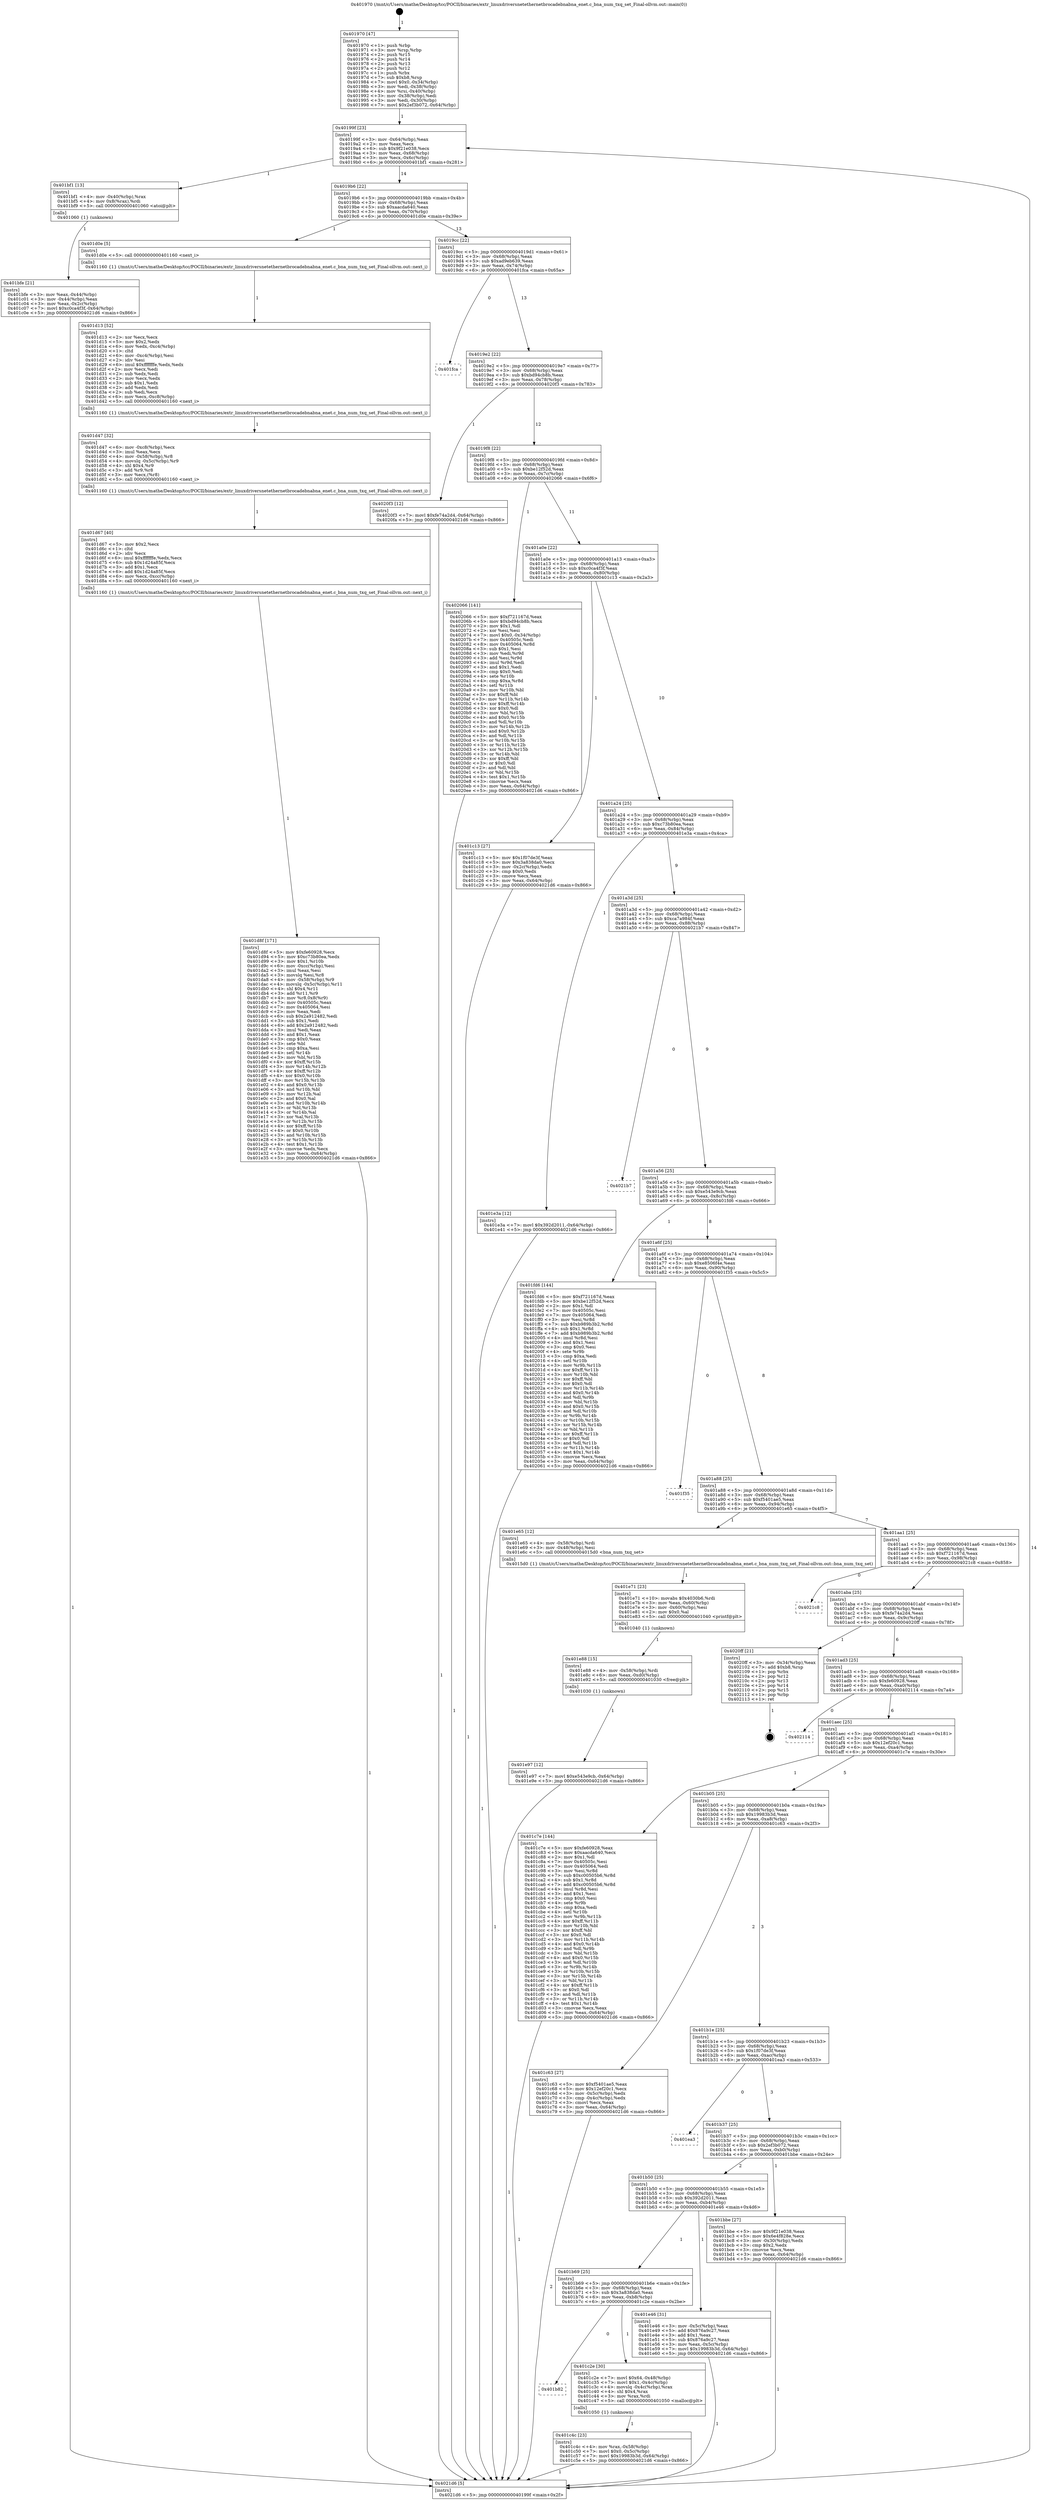 digraph "0x401970" {
  label = "0x401970 (/mnt/c/Users/mathe/Desktop/tcc/POCII/binaries/extr_linuxdriversnetethernetbrocadebnabna_enet.c_bna_num_txq_set_Final-ollvm.out::main(0))"
  labelloc = "t"
  node[shape=record]

  Entry [label="",width=0.3,height=0.3,shape=circle,fillcolor=black,style=filled]
  "0x40199f" [label="{
     0x40199f [23]\l
     | [instrs]\l
     &nbsp;&nbsp;0x40199f \<+3\>: mov -0x64(%rbp),%eax\l
     &nbsp;&nbsp;0x4019a2 \<+2\>: mov %eax,%ecx\l
     &nbsp;&nbsp;0x4019a4 \<+6\>: sub $0x9f21e038,%ecx\l
     &nbsp;&nbsp;0x4019aa \<+3\>: mov %eax,-0x68(%rbp)\l
     &nbsp;&nbsp;0x4019ad \<+3\>: mov %ecx,-0x6c(%rbp)\l
     &nbsp;&nbsp;0x4019b0 \<+6\>: je 0000000000401bf1 \<main+0x281\>\l
  }"]
  "0x401bf1" [label="{
     0x401bf1 [13]\l
     | [instrs]\l
     &nbsp;&nbsp;0x401bf1 \<+4\>: mov -0x40(%rbp),%rax\l
     &nbsp;&nbsp;0x401bf5 \<+4\>: mov 0x8(%rax),%rdi\l
     &nbsp;&nbsp;0x401bf9 \<+5\>: call 0000000000401060 \<atoi@plt\>\l
     | [calls]\l
     &nbsp;&nbsp;0x401060 \{1\} (unknown)\l
  }"]
  "0x4019b6" [label="{
     0x4019b6 [22]\l
     | [instrs]\l
     &nbsp;&nbsp;0x4019b6 \<+5\>: jmp 00000000004019bb \<main+0x4b\>\l
     &nbsp;&nbsp;0x4019bb \<+3\>: mov -0x68(%rbp),%eax\l
     &nbsp;&nbsp;0x4019be \<+5\>: sub $0xaacda640,%eax\l
     &nbsp;&nbsp;0x4019c3 \<+3\>: mov %eax,-0x70(%rbp)\l
     &nbsp;&nbsp;0x4019c6 \<+6\>: je 0000000000401d0e \<main+0x39e\>\l
  }"]
  Exit [label="",width=0.3,height=0.3,shape=circle,fillcolor=black,style=filled,peripheries=2]
  "0x401d0e" [label="{
     0x401d0e [5]\l
     | [instrs]\l
     &nbsp;&nbsp;0x401d0e \<+5\>: call 0000000000401160 \<next_i\>\l
     | [calls]\l
     &nbsp;&nbsp;0x401160 \{1\} (/mnt/c/Users/mathe/Desktop/tcc/POCII/binaries/extr_linuxdriversnetethernetbrocadebnabna_enet.c_bna_num_txq_set_Final-ollvm.out::next_i)\l
  }"]
  "0x4019cc" [label="{
     0x4019cc [22]\l
     | [instrs]\l
     &nbsp;&nbsp;0x4019cc \<+5\>: jmp 00000000004019d1 \<main+0x61\>\l
     &nbsp;&nbsp;0x4019d1 \<+3\>: mov -0x68(%rbp),%eax\l
     &nbsp;&nbsp;0x4019d4 \<+5\>: sub $0xad9eb639,%eax\l
     &nbsp;&nbsp;0x4019d9 \<+3\>: mov %eax,-0x74(%rbp)\l
     &nbsp;&nbsp;0x4019dc \<+6\>: je 0000000000401fca \<main+0x65a\>\l
  }"]
  "0x401e97" [label="{
     0x401e97 [12]\l
     | [instrs]\l
     &nbsp;&nbsp;0x401e97 \<+7\>: movl $0xe543e9cb,-0x64(%rbp)\l
     &nbsp;&nbsp;0x401e9e \<+5\>: jmp 00000000004021d6 \<main+0x866\>\l
  }"]
  "0x401fca" [label="{
     0x401fca\l
  }", style=dashed]
  "0x4019e2" [label="{
     0x4019e2 [22]\l
     | [instrs]\l
     &nbsp;&nbsp;0x4019e2 \<+5\>: jmp 00000000004019e7 \<main+0x77\>\l
     &nbsp;&nbsp;0x4019e7 \<+3\>: mov -0x68(%rbp),%eax\l
     &nbsp;&nbsp;0x4019ea \<+5\>: sub $0xbd94cb8b,%eax\l
     &nbsp;&nbsp;0x4019ef \<+3\>: mov %eax,-0x78(%rbp)\l
     &nbsp;&nbsp;0x4019f2 \<+6\>: je 00000000004020f3 \<main+0x783\>\l
  }"]
  "0x401e88" [label="{
     0x401e88 [15]\l
     | [instrs]\l
     &nbsp;&nbsp;0x401e88 \<+4\>: mov -0x58(%rbp),%rdi\l
     &nbsp;&nbsp;0x401e8c \<+6\>: mov %eax,-0xd0(%rbp)\l
     &nbsp;&nbsp;0x401e92 \<+5\>: call 0000000000401030 \<free@plt\>\l
     | [calls]\l
     &nbsp;&nbsp;0x401030 \{1\} (unknown)\l
  }"]
  "0x4020f3" [label="{
     0x4020f3 [12]\l
     | [instrs]\l
     &nbsp;&nbsp;0x4020f3 \<+7\>: movl $0xfe74a2d4,-0x64(%rbp)\l
     &nbsp;&nbsp;0x4020fa \<+5\>: jmp 00000000004021d6 \<main+0x866\>\l
  }"]
  "0x4019f8" [label="{
     0x4019f8 [22]\l
     | [instrs]\l
     &nbsp;&nbsp;0x4019f8 \<+5\>: jmp 00000000004019fd \<main+0x8d\>\l
     &nbsp;&nbsp;0x4019fd \<+3\>: mov -0x68(%rbp),%eax\l
     &nbsp;&nbsp;0x401a00 \<+5\>: sub $0xbe12f52d,%eax\l
     &nbsp;&nbsp;0x401a05 \<+3\>: mov %eax,-0x7c(%rbp)\l
     &nbsp;&nbsp;0x401a08 \<+6\>: je 0000000000402066 \<main+0x6f6\>\l
  }"]
  "0x401e71" [label="{
     0x401e71 [23]\l
     | [instrs]\l
     &nbsp;&nbsp;0x401e71 \<+10\>: movabs $0x4030b6,%rdi\l
     &nbsp;&nbsp;0x401e7b \<+3\>: mov %eax,-0x60(%rbp)\l
     &nbsp;&nbsp;0x401e7e \<+3\>: mov -0x60(%rbp),%esi\l
     &nbsp;&nbsp;0x401e81 \<+2\>: mov $0x0,%al\l
     &nbsp;&nbsp;0x401e83 \<+5\>: call 0000000000401040 \<printf@plt\>\l
     | [calls]\l
     &nbsp;&nbsp;0x401040 \{1\} (unknown)\l
  }"]
  "0x402066" [label="{
     0x402066 [141]\l
     | [instrs]\l
     &nbsp;&nbsp;0x402066 \<+5\>: mov $0xf721167d,%eax\l
     &nbsp;&nbsp;0x40206b \<+5\>: mov $0xbd94cb8b,%ecx\l
     &nbsp;&nbsp;0x402070 \<+2\>: mov $0x1,%dl\l
     &nbsp;&nbsp;0x402072 \<+2\>: xor %esi,%esi\l
     &nbsp;&nbsp;0x402074 \<+7\>: movl $0x0,-0x34(%rbp)\l
     &nbsp;&nbsp;0x40207b \<+7\>: mov 0x40505c,%edi\l
     &nbsp;&nbsp;0x402082 \<+8\>: mov 0x405064,%r8d\l
     &nbsp;&nbsp;0x40208a \<+3\>: sub $0x1,%esi\l
     &nbsp;&nbsp;0x40208d \<+3\>: mov %edi,%r9d\l
     &nbsp;&nbsp;0x402090 \<+3\>: add %esi,%r9d\l
     &nbsp;&nbsp;0x402093 \<+4\>: imul %r9d,%edi\l
     &nbsp;&nbsp;0x402097 \<+3\>: and $0x1,%edi\l
     &nbsp;&nbsp;0x40209a \<+3\>: cmp $0x0,%edi\l
     &nbsp;&nbsp;0x40209d \<+4\>: sete %r10b\l
     &nbsp;&nbsp;0x4020a1 \<+4\>: cmp $0xa,%r8d\l
     &nbsp;&nbsp;0x4020a5 \<+4\>: setl %r11b\l
     &nbsp;&nbsp;0x4020a9 \<+3\>: mov %r10b,%bl\l
     &nbsp;&nbsp;0x4020ac \<+3\>: xor $0xff,%bl\l
     &nbsp;&nbsp;0x4020af \<+3\>: mov %r11b,%r14b\l
     &nbsp;&nbsp;0x4020b2 \<+4\>: xor $0xff,%r14b\l
     &nbsp;&nbsp;0x4020b6 \<+3\>: xor $0x0,%dl\l
     &nbsp;&nbsp;0x4020b9 \<+3\>: mov %bl,%r15b\l
     &nbsp;&nbsp;0x4020bc \<+4\>: and $0x0,%r15b\l
     &nbsp;&nbsp;0x4020c0 \<+3\>: and %dl,%r10b\l
     &nbsp;&nbsp;0x4020c3 \<+3\>: mov %r14b,%r12b\l
     &nbsp;&nbsp;0x4020c6 \<+4\>: and $0x0,%r12b\l
     &nbsp;&nbsp;0x4020ca \<+3\>: and %dl,%r11b\l
     &nbsp;&nbsp;0x4020cd \<+3\>: or %r10b,%r15b\l
     &nbsp;&nbsp;0x4020d0 \<+3\>: or %r11b,%r12b\l
     &nbsp;&nbsp;0x4020d3 \<+3\>: xor %r12b,%r15b\l
     &nbsp;&nbsp;0x4020d6 \<+3\>: or %r14b,%bl\l
     &nbsp;&nbsp;0x4020d9 \<+3\>: xor $0xff,%bl\l
     &nbsp;&nbsp;0x4020dc \<+3\>: or $0x0,%dl\l
     &nbsp;&nbsp;0x4020df \<+2\>: and %dl,%bl\l
     &nbsp;&nbsp;0x4020e1 \<+3\>: or %bl,%r15b\l
     &nbsp;&nbsp;0x4020e4 \<+4\>: test $0x1,%r15b\l
     &nbsp;&nbsp;0x4020e8 \<+3\>: cmovne %ecx,%eax\l
     &nbsp;&nbsp;0x4020eb \<+3\>: mov %eax,-0x64(%rbp)\l
     &nbsp;&nbsp;0x4020ee \<+5\>: jmp 00000000004021d6 \<main+0x866\>\l
  }"]
  "0x401a0e" [label="{
     0x401a0e [22]\l
     | [instrs]\l
     &nbsp;&nbsp;0x401a0e \<+5\>: jmp 0000000000401a13 \<main+0xa3\>\l
     &nbsp;&nbsp;0x401a13 \<+3\>: mov -0x68(%rbp),%eax\l
     &nbsp;&nbsp;0x401a16 \<+5\>: sub $0xc0ca4f3f,%eax\l
     &nbsp;&nbsp;0x401a1b \<+3\>: mov %eax,-0x80(%rbp)\l
     &nbsp;&nbsp;0x401a1e \<+6\>: je 0000000000401c13 \<main+0x2a3\>\l
  }"]
  "0x401d8f" [label="{
     0x401d8f [171]\l
     | [instrs]\l
     &nbsp;&nbsp;0x401d8f \<+5\>: mov $0xfe60928,%ecx\l
     &nbsp;&nbsp;0x401d94 \<+5\>: mov $0xc73b80ea,%edx\l
     &nbsp;&nbsp;0x401d99 \<+3\>: mov $0x1,%r10b\l
     &nbsp;&nbsp;0x401d9c \<+6\>: mov -0xcc(%rbp),%esi\l
     &nbsp;&nbsp;0x401da2 \<+3\>: imul %eax,%esi\l
     &nbsp;&nbsp;0x401da5 \<+3\>: movslq %esi,%r8\l
     &nbsp;&nbsp;0x401da8 \<+4\>: mov -0x58(%rbp),%r9\l
     &nbsp;&nbsp;0x401dac \<+4\>: movslq -0x5c(%rbp),%r11\l
     &nbsp;&nbsp;0x401db0 \<+4\>: shl $0x4,%r11\l
     &nbsp;&nbsp;0x401db4 \<+3\>: add %r11,%r9\l
     &nbsp;&nbsp;0x401db7 \<+4\>: mov %r8,0x8(%r9)\l
     &nbsp;&nbsp;0x401dbb \<+7\>: mov 0x40505c,%eax\l
     &nbsp;&nbsp;0x401dc2 \<+7\>: mov 0x405064,%esi\l
     &nbsp;&nbsp;0x401dc9 \<+2\>: mov %eax,%edi\l
     &nbsp;&nbsp;0x401dcb \<+6\>: sub $0x2a912482,%edi\l
     &nbsp;&nbsp;0x401dd1 \<+3\>: sub $0x1,%edi\l
     &nbsp;&nbsp;0x401dd4 \<+6\>: add $0x2a912482,%edi\l
     &nbsp;&nbsp;0x401dda \<+3\>: imul %edi,%eax\l
     &nbsp;&nbsp;0x401ddd \<+3\>: and $0x1,%eax\l
     &nbsp;&nbsp;0x401de0 \<+3\>: cmp $0x0,%eax\l
     &nbsp;&nbsp;0x401de3 \<+3\>: sete %bl\l
     &nbsp;&nbsp;0x401de6 \<+3\>: cmp $0xa,%esi\l
     &nbsp;&nbsp;0x401de9 \<+4\>: setl %r14b\l
     &nbsp;&nbsp;0x401ded \<+3\>: mov %bl,%r15b\l
     &nbsp;&nbsp;0x401df0 \<+4\>: xor $0xff,%r15b\l
     &nbsp;&nbsp;0x401df4 \<+3\>: mov %r14b,%r12b\l
     &nbsp;&nbsp;0x401df7 \<+4\>: xor $0xff,%r12b\l
     &nbsp;&nbsp;0x401dfb \<+4\>: xor $0x0,%r10b\l
     &nbsp;&nbsp;0x401dff \<+3\>: mov %r15b,%r13b\l
     &nbsp;&nbsp;0x401e02 \<+4\>: and $0x0,%r13b\l
     &nbsp;&nbsp;0x401e06 \<+3\>: and %r10b,%bl\l
     &nbsp;&nbsp;0x401e09 \<+3\>: mov %r12b,%al\l
     &nbsp;&nbsp;0x401e0c \<+2\>: and $0x0,%al\l
     &nbsp;&nbsp;0x401e0e \<+3\>: and %r10b,%r14b\l
     &nbsp;&nbsp;0x401e11 \<+3\>: or %bl,%r13b\l
     &nbsp;&nbsp;0x401e14 \<+3\>: or %r14b,%al\l
     &nbsp;&nbsp;0x401e17 \<+3\>: xor %al,%r13b\l
     &nbsp;&nbsp;0x401e1a \<+3\>: or %r12b,%r15b\l
     &nbsp;&nbsp;0x401e1d \<+4\>: xor $0xff,%r15b\l
     &nbsp;&nbsp;0x401e21 \<+4\>: or $0x0,%r10b\l
     &nbsp;&nbsp;0x401e25 \<+3\>: and %r10b,%r15b\l
     &nbsp;&nbsp;0x401e28 \<+3\>: or %r15b,%r13b\l
     &nbsp;&nbsp;0x401e2b \<+4\>: test $0x1,%r13b\l
     &nbsp;&nbsp;0x401e2f \<+3\>: cmovne %edx,%ecx\l
     &nbsp;&nbsp;0x401e32 \<+3\>: mov %ecx,-0x64(%rbp)\l
     &nbsp;&nbsp;0x401e35 \<+5\>: jmp 00000000004021d6 \<main+0x866\>\l
  }"]
  "0x401c13" [label="{
     0x401c13 [27]\l
     | [instrs]\l
     &nbsp;&nbsp;0x401c13 \<+5\>: mov $0x1f07de3f,%eax\l
     &nbsp;&nbsp;0x401c18 \<+5\>: mov $0x3a838da0,%ecx\l
     &nbsp;&nbsp;0x401c1d \<+3\>: mov -0x2c(%rbp),%edx\l
     &nbsp;&nbsp;0x401c20 \<+3\>: cmp $0x0,%edx\l
     &nbsp;&nbsp;0x401c23 \<+3\>: cmove %ecx,%eax\l
     &nbsp;&nbsp;0x401c26 \<+3\>: mov %eax,-0x64(%rbp)\l
     &nbsp;&nbsp;0x401c29 \<+5\>: jmp 00000000004021d6 \<main+0x866\>\l
  }"]
  "0x401a24" [label="{
     0x401a24 [25]\l
     | [instrs]\l
     &nbsp;&nbsp;0x401a24 \<+5\>: jmp 0000000000401a29 \<main+0xb9\>\l
     &nbsp;&nbsp;0x401a29 \<+3\>: mov -0x68(%rbp),%eax\l
     &nbsp;&nbsp;0x401a2c \<+5\>: sub $0xc73b80ea,%eax\l
     &nbsp;&nbsp;0x401a31 \<+6\>: mov %eax,-0x84(%rbp)\l
     &nbsp;&nbsp;0x401a37 \<+6\>: je 0000000000401e3a \<main+0x4ca\>\l
  }"]
  "0x401d67" [label="{
     0x401d67 [40]\l
     | [instrs]\l
     &nbsp;&nbsp;0x401d67 \<+5\>: mov $0x2,%ecx\l
     &nbsp;&nbsp;0x401d6c \<+1\>: cltd\l
     &nbsp;&nbsp;0x401d6d \<+2\>: idiv %ecx\l
     &nbsp;&nbsp;0x401d6f \<+6\>: imul $0xfffffffe,%edx,%ecx\l
     &nbsp;&nbsp;0x401d75 \<+6\>: sub $0x1d24a85f,%ecx\l
     &nbsp;&nbsp;0x401d7b \<+3\>: add $0x1,%ecx\l
     &nbsp;&nbsp;0x401d7e \<+6\>: add $0x1d24a85f,%ecx\l
     &nbsp;&nbsp;0x401d84 \<+6\>: mov %ecx,-0xcc(%rbp)\l
     &nbsp;&nbsp;0x401d8a \<+5\>: call 0000000000401160 \<next_i\>\l
     | [calls]\l
     &nbsp;&nbsp;0x401160 \{1\} (/mnt/c/Users/mathe/Desktop/tcc/POCII/binaries/extr_linuxdriversnetethernetbrocadebnabna_enet.c_bna_num_txq_set_Final-ollvm.out::next_i)\l
  }"]
  "0x401e3a" [label="{
     0x401e3a [12]\l
     | [instrs]\l
     &nbsp;&nbsp;0x401e3a \<+7\>: movl $0x392d2011,-0x64(%rbp)\l
     &nbsp;&nbsp;0x401e41 \<+5\>: jmp 00000000004021d6 \<main+0x866\>\l
  }"]
  "0x401a3d" [label="{
     0x401a3d [25]\l
     | [instrs]\l
     &nbsp;&nbsp;0x401a3d \<+5\>: jmp 0000000000401a42 \<main+0xd2\>\l
     &nbsp;&nbsp;0x401a42 \<+3\>: mov -0x68(%rbp),%eax\l
     &nbsp;&nbsp;0x401a45 \<+5\>: sub $0xca7a984f,%eax\l
     &nbsp;&nbsp;0x401a4a \<+6\>: mov %eax,-0x88(%rbp)\l
     &nbsp;&nbsp;0x401a50 \<+6\>: je 00000000004021b7 \<main+0x847\>\l
  }"]
  "0x401d47" [label="{
     0x401d47 [32]\l
     | [instrs]\l
     &nbsp;&nbsp;0x401d47 \<+6\>: mov -0xc8(%rbp),%ecx\l
     &nbsp;&nbsp;0x401d4d \<+3\>: imul %eax,%ecx\l
     &nbsp;&nbsp;0x401d50 \<+4\>: mov -0x58(%rbp),%r8\l
     &nbsp;&nbsp;0x401d54 \<+4\>: movslq -0x5c(%rbp),%r9\l
     &nbsp;&nbsp;0x401d58 \<+4\>: shl $0x4,%r9\l
     &nbsp;&nbsp;0x401d5c \<+3\>: add %r9,%r8\l
     &nbsp;&nbsp;0x401d5f \<+3\>: mov %ecx,(%r8)\l
     &nbsp;&nbsp;0x401d62 \<+5\>: call 0000000000401160 \<next_i\>\l
     | [calls]\l
     &nbsp;&nbsp;0x401160 \{1\} (/mnt/c/Users/mathe/Desktop/tcc/POCII/binaries/extr_linuxdriversnetethernetbrocadebnabna_enet.c_bna_num_txq_set_Final-ollvm.out::next_i)\l
  }"]
  "0x4021b7" [label="{
     0x4021b7\l
  }", style=dashed]
  "0x401a56" [label="{
     0x401a56 [25]\l
     | [instrs]\l
     &nbsp;&nbsp;0x401a56 \<+5\>: jmp 0000000000401a5b \<main+0xeb\>\l
     &nbsp;&nbsp;0x401a5b \<+3\>: mov -0x68(%rbp),%eax\l
     &nbsp;&nbsp;0x401a5e \<+5\>: sub $0xe543e9cb,%eax\l
     &nbsp;&nbsp;0x401a63 \<+6\>: mov %eax,-0x8c(%rbp)\l
     &nbsp;&nbsp;0x401a69 \<+6\>: je 0000000000401fd6 \<main+0x666\>\l
  }"]
  "0x401d13" [label="{
     0x401d13 [52]\l
     | [instrs]\l
     &nbsp;&nbsp;0x401d13 \<+2\>: xor %ecx,%ecx\l
     &nbsp;&nbsp;0x401d15 \<+5\>: mov $0x2,%edx\l
     &nbsp;&nbsp;0x401d1a \<+6\>: mov %edx,-0xc4(%rbp)\l
     &nbsp;&nbsp;0x401d20 \<+1\>: cltd\l
     &nbsp;&nbsp;0x401d21 \<+6\>: mov -0xc4(%rbp),%esi\l
     &nbsp;&nbsp;0x401d27 \<+2\>: idiv %esi\l
     &nbsp;&nbsp;0x401d29 \<+6\>: imul $0xfffffffe,%edx,%edx\l
     &nbsp;&nbsp;0x401d2f \<+2\>: mov %ecx,%edi\l
     &nbsp;&nbsp;0x401d31 \<+2\>: sub %edx,%edi\l
     &nbsp;&nbsp;0x401d33 \<+2\>: mov %ecx,%edx\l
     &nbsp;&nbsp;0x401d35 \<+3\>: sub $0x1,%edx\l
     &nbsp;&nbsp;0x401d38 \<+2\>: add %edx,%edi\l
     &nbsp;&nbsp;0x401d3a \<+2\>: sub %edi,%ecx\l
     &nbsp;&nbsp;0x401d3c \<+6\>: mov %ecx,-0xc8(%rbp)\l
     &nbsp;&nbsp;0x401d42 \<+5\>: call 0000000000401160 \<next_i\>\l
     | [calls]\l
     &nbsp;&nbsp;0x401160 \{1\} (/mnt/c/Users/mathe/Desktop/tcc/POCII/binaries/extr_linuxdriversnetethernetbrocadebnabna_enet.c_bna_num_txq_set_Final-ollvm.out::next_i)\l
  }"]
  "0x401fd6" [label="{
     0x401fd6 [144]\l
     | [instrs]\l
     &nbsp;&nbsp;0x401fd6 \<+5\>: mov $0xf721167d,%eax\l
     &nbsp;&nbsp;0x401fdb \<+5\>: mov $0xbe12f52d,%ecx\l
     &nbsp;&nbsp;0x401fe0 \<+2\>: mov $0x1,%dl\l
     &nbsp;&nbsp;0x401fe2 \<+7\>: mov 0x40505c,%esi\l
     &nbsp;&nbsp;0x401fe9 \<+7\>: mov 0x405064,%edi\l
     &nbsp;&nbsp;0x401ff0 \<+3\>: mov %esi,%r8d\l
     &nbsp;&nbsp;0x401ff3 \<+7\>: sub $0xb989b3b2,%r8d\l
     &nbsp;&nbsp;0x401ffa \<+4\>: sub $0x1,%r8d\l
     &nbsp;&nbsp;0x401ffe \<+7\>: add $0xb989b3b2,%r8d\l
     &nbsp;&nbsp;0x402005 \<+4\>: imul %r8d,%esi\l
     &nbsp;&nbsp;0x402009 \<+3\>: and $0x1,%esi\l
     &nbsp;&nbsp;0x40200c \<+3\>: cmp $0x0,%esi\l
     &nbsp;&nbsp;0x40200f \<+4\>: sete %r9b\l
     &nbsp;&nbsp;0x402013 \<+3\>: cmp $0xa,%edi\l
     &nbsp;&nbsp;0x402016 \<+4\>: setl %r10b\l
     &nbsp;&nbsp;0x40201a \<+3\>: mov %r9b,%r11b\l
     &nbsp;&nbsp;0x40201d \<+4\>: xor $0xff,%r11b\l
     &nbsp;&nbsp;0x402021 \<+3\>: mov %r10b,%bl\l
     &nbsp;&nbsp;0x402024 \<+3\>: xor $0xff,%bl\l
     &nbsp;&nbsp;0x402027 \<+3\>: xor $0x0,%dl\l
     &nbsp;&nbsp;0x40202a \<+3\>: mov %r11b,%r14b\l
     &nbsp;&nbsp;0x40202d \<+4\>: and $0x0,%r14b\l
     &nbsp;&nbsp;0x402031 \<+3\>: and %dl,%r9b\l
     &nbsp;&nbsp;0x402034 \<+3\>: mov %bl,%r15b\l
     &nbsp;&nbsp;0x402037 \<+4\>: and $0x0,%r15b\l
     &nbsp;&nbsp;0x40203b \<+3\>: and %dl,%r10b\l
     &nbsp;&nbsp;0x40203e \<+3\>: or %r9b,%r14b\l
     &nbsp;&nbsp;0x402041 \<+3\>: or %r10b,%r15b\l
     &nbsp;&nbsp;0x402044 \<+3\>: xor %r15b,%r14b\l
     &nbsp;&nbsp;0x402047 \<+3\>: or %bl,%r11b\l
     &nbsp;&nbsp;0x40204a \<+4\>: xor $0xff,%r11b\l
     &nbsp;&nbsp;0x40204e \<+3\>: or $0x0,%dl\l
     &nbsp;&nbsp;0x402051 \<+3\>: and %dl,%r11b\l
     &nbsp;&nbsp;0x402054 \<+3\>: or %r11b,%r14b\l
     &nbsp;&nbsp;0x402057 \<+4\>: test $0x1,%r14b\l
     &nbsp;&nbsp;0x40205b \<+3\>: cmovne %ecx,%eax\l
     &nbsp;&nbsp;0x40205e \<+3\>: mov %eax,-0x64(%rbp)\l
     &nbsp;&nbsp;0x402061 \<+5\>: jmp 00000000004021d6 \<main+0x866\>\l
  }"]
  "0x401a6f" [label="{
     0x401a6f [25]\l
     | [instrs]\l
     &nbsp;&nbsp;0x401a6f \<+5\>: jmp 0000000000401a74 \<main+0x104\>\l
     &nbsp;&nbsp;0x401a74 \<+3\>: mov -0x68(%rbp),%eax\l
     &nbsp;&nbsp;0x401a77 \<+5\>: sub $0xe8506f4e,%eax\l
     &nbsp;&nbsp;0x401a7c \<+6\>: mov %eax,-0x90(%rbp)\l
     &nbsp;&nbsp;0x401a82 \<+6\>: je 0000000000401f35 \<main+0x5c5\>\l
  }"]
  "0x401c4c" [label="{
     0x401c4c [23]\l
     | [instrs]\l
     &nbsp;&nbsp;0x401c4c \<+4\>: mov %rax,-0x58(%rbp)\l
     &nbsp;&nbsp;0x401c50 \<+7\>: movl $0x0,-0x5c(%rbp)\l
     &nbsp;&nbsp;0x401c57 \<+7\>: movl $0x19983b3d,-0x64(%rbp)\l
     &nbsp;&nbsp;0x401c5e \<+5\>: jmp 00000000004021d6 \<main+0x866\>\l
  }"]
  "0x401f35" [label="{
     0x401f35\l
  }", style=dashed]
  "0x401a88" [label="{
     0x401a88 [25]\l
     | [instrs]\l
     &nbsp;&nbsp;0x401a88 \<+5\>: jmp 0000000000401a8d \<main+0x11d\>\l
     &nbsp;&nbsp;0x401a8d \<+3\>: mov -0x68(%rbp),%eax\l
     &nbsp;&nbsp;0x401a90 \<+5\>: sub $0xf5401ae5,%eax\l
     &nbsp;&nbsp;0x401a95 \<+6\>: mov %eax,-0x94(%rbp)\l
     &nbsp;&nbsp;0x401a9b \<+6\>: je 0000000000401e65 \<main+0x4f5\>\l
  }"]
  "0x401b82" [label="{
     0x401b82\l
  }", style=dashed]
  "0x401e65" [label="{
     0x401e65 [12]\l
     | [instrs]\l
     &nbsp;&nbsp;0x401e65 \<+4\>: mov -0x58(%rbp),%rdi\l
     &nbsp;&nbsp;0x401e69 \<+3\>: mov -0x48(%rbp),%esi\l
     &nbsp;&nbsp;0x401e6c \<+5\>: call 00000000004015d0 \<bna_num_txq_set\>\l
     | [calls]\l
     &nbsp;&nbsp;0x4015d0 \{1\} (/mnt/c/Users/mathe/Desktop/tcc/POCII/binaries/extr_linuxdriversnetethernetbrocadebnabna_enet.c_bna_num_txq_set_Final-ollvm.out::bna_num_txq_set)\l
  }"]
  "0x401aa1" [label="{
     0x401aa1 [25]\l
     | [instrs]\l
     &nbsp;&nbsp;0x401aa1 \<+5\>: jmp 0000000000401aa6 \<main+0x136\>\l
     &nbsp;&nbsp;0x401aa6 \<+3\>: mov -0x68(%rbp),%eax\l
     &nbsp;&nbsp;0x401aa9 \<+5\>: sub $0xf721167d,%eax\l
     &nbsp;&nbsp;0x401aae \<+6\>: mov %eax,-0x98(%rbp)\l
     &nbsp;&nbsp;0x401ab4 \<+6\>: je 00000000004021c8 \<main+0x858\>\l
  }"]
  "0x401c2e" [label="{
     0x401c2e [30]\l
     | [instrs]\l
     &nbsp;&nbsp;0x401c2e \<+7\>: movl $0x64,-0x48(%rbp)\l
     &nbsp;&nbsp;0x401c35 \<+7\>: movl $0x1,-0x4c(%rbp)\l
     &nbsp;&nbsp;0x401c3c \<+4\>: movslq -0x4c(%rbp),%rax\l
     &nbsp;&nbsp;0x401c40 \<+4\>: shl $0x4,%rax\l
     &nbsp;&nbsp;0x401c44 \<+3\>: mov %rax,%rdi\l
     &nbsp;&nbsp;0x401c47 \<+5\>: call 0000000000401050 \<malloc@plt\>\l
     | [calls]\l
     &nbsp;&nbsp;0x401050 \{1\} (unknown)\l
  }"]
  "0x4021c8" [label="{
     0x4021c8\l
  }", style=dashed]
  "0x401aba" [label="{
     0x401aba [25]\l
     | [instrs]\l
     &nbsp;&nbsp;0x401aba \<+5\>: jmp 0000000000401abf \<main+0x14f\>\l
     &nbsp;&nbsp;0x401abf \<+3\>: mov -0x68(%rbp),%eax\l
     &nbsp;&nbsp;0x401ac2 \<+5\>: sub $0xfe74a2d4,%eax\l
     &nbsp;&nbsp;0x401ac7 \<+6\>: mov %eax,-0x9c(%rbp)\l
     &nbsp;&nbsp;0x401acd \<+6\>: je 00000000004020ff \<main+0x78f\>\l
  }"]
  "0x401b69" [label="{
     0x401b69 [25]\l
     | [instrs]\l
     &nbsp;&nbsp;0x401b69 \<+5\>: jmp 0000000000401b6e \<main+0x1fe\>\l
     &nbsp;&nbsp;0x401b6e \<+3\>: mov -0x68(%rbp),%eax\l
     &nbsp;&nbsp;0x401b71 \<+5\>: sub $0x3a838da0,%eax\l
     &nbsp;&nbsp;0x401b76 \<+6\>: mov %eax,-0xb8(%rbp)\l
     &nbsp;&nbsp;0x401b7c \<+6\>: je 0000000000401c2e \<main+0x2be\>\l
  }"]
  "0x4020ff" [label="{
     0x4020ff [21]\l
     | [instrs]\l
     &nbsp;&nbsp;0x4020ff \<+3\>: mov -0x34(%rbp),%eax\l
     &nbsp;&nbsp;0x402102 \<+7\>: add $0xb8,%rsp\l
     &nbsp;&nbsp;0x402109 \<+1\>: pop %rbx\l
     &nbsp;&nbsp;0x40210a \<+2\>: pop %r12\l
     &nbsp;&nbsp;0x40210c \<+2\>: pop %r13\l
     &nbsp;&nbsp;0x40210e \<+2\>: pop %r14\l
     &nbsp;&nbsp;0x402110 \<+2\>: pop %r15\l
     &nbsp;&nbsp;0x402112 \<+1\>: pop %rbp\l
     &nbsp;&nbsp;0x402113 \<+1\>: ret\l
  }"]
  "0x401ad3" [label="{
     0x401ad3 [25]\l
     | [instrs]\l
     &nbsp;&nbsp;0x401ad3 \<+5\>: jmp 0000000000401ad8 \<main+0x168\>\l
     &nbsp;&nbsp;0x401ad8 \<+3\>: mov -0x68(%rbp),%eax\l
     &nbsp;&nbsp;0x401adb \<+5\>: sub $0xfe60928,%eax\l
     &nbsp;&nbsp;0x401ae0 \<+6\>: mov %eax,-0xa0(%rbp)\l
     &nbsp;&nbsp;0x401ae6 \<+6\>: je 0000000000402114 \<main+0x7a4\>\l
  }"]
  "0x401e46" [label="{
     0x401e46 [31]\l
     | [instrs]\l
     &nbsp;&nbsp;0x401e46 \<+3\>: mov -0x5c(%rbp),%eax\l
     &nbsp;&nbsp;0x401e49 \<+5\>: add $0x876a9c27,%eax\l
     &nbsp;&nbsp;0x401e4e \<+3\>: add $0x1,%eax\l
     &nbsp;&nbsp;0x401e51 \<+5\>: sub $0x876a9c27,%eax\l
     &nbsp;&nbsp;0x401e56 \<+3\>: mov %eax,-0x5c(%rbp)\l
     &nbsp;&nbsp;0x401e59 \<+7\>: movl $0x19983b3d,-0x64(%rbp)\l
     &nbsp;&nbsp;0x401e60 \<+5\>: jmp 00000000004021d6 \<main+0x866\>\l
  }"]
  "0x402114" [label="{
     0x402114\l
  }", style=dashed]
  "0x401aec" [label="{
     0x401aec [25]\l
     | [instrs]\l
     &nbsp;&nbsp;0x401aec \<+5\>: jmp 0000000000401af1 \<main+0x181\>\l
     &nbsp;&nbsp;0x401af1 \<+3\>: mov -0x68(%rbp),%eax\l
     &nbsp;&nbsp;0x401af4 \<+5\>: sub $0x12ef20c1,%eax\l
     &nbsp;&nbsp;0x401af9 \<+6\>: mov %eax,-0xa4(%rbp)\l
     &nbsp;&nbsp;0x401aff \<+6\>: je 0000000000401c7e \<main+0x30e\>\l
  }"]
  "0x401bfe" [label="{
     0x401bfe [21]\l
     | [instrs]\l
     &nbsp;&nbsp;0x401bfe \<+3\>: mov %eax,-0x44(%rbp)\l
     &nbsp;&nbsp;0x401c01 \<+3\>: mov -0x44(%rbp),%eax\l
     &nbsp;&nbsp;0x401c04 \<+3\>: mov %eax,-0x2c(%rbp)\l
     &nbsp;&nbsp;0x401c07 \<+7\>: movl $0xc0ca4f3f,-0x64(%rbp)\l
     &nbsp;&nbsp;0x401c0e \<+5\>: jmp 00000000004021d6 \<main+0x866\>\l
  }"]
  "0x401c7e" [label="{
     0x401c7e [144]\l
     | [instrs]\l
     &nbsp;&nbsp;0x401c7e \<+5\>: mov $0xfe60928,%eax\l
     &nbsp;&nbsp;0x401c83 \<+5\>: mov $0xaacda640,%ecx\l
     &nbsp;&nbsp;0x401c88 \<+2\>: mov $0x1,%dl\l
     &nbsp;&nbsp;0x401c8a \<+7\>: mov 0x40505c,%esi\l
     &nbsp;&nbsp;0x401c91 \<+7\>: mov 0x405064,%edi\l
     &nbsp;&nbsp;0x401c98 \<+3\>: mov %esi,%r8d\l
     &nbsp;&nbsp;0x401c9b \<+7\>: sub $0xc00505b6,%r8d\l
     &nbsp;&nbsp;0x401ca2 \<+4\>: sub $0x1,%r8d\l
     &nbsp;&nbsp;0x401ca6 \<+7\>: add $0xc00505b6,%r8d\l
     &nbsp;&nbsp;0x401cad \<+4\>: imul %r8d,%esi\l
     &nbsp;&nbsp;0x401cb1 \<+3\>: and $0x1,%esi\l
     &nbsp;&nbsp;0x401cb4 \<+3\>: cmp $0x0,%esi\l
     &nbsp;&nbsp;0x401cb7 \<+4\>: sete %r9b\l
     &nbsp;&nbsp;0x401cbb \<+3\>: cmp $0xa,%edi\l
     &nbsp;&nbsp;0x401cbe \<+4\>: setl %r10b\l
     &nbsp;&nbsp;0x401cc2 \<+3\>: mov %r9b,%r11b\l
     &nbsp;&nbsp;0x401cc5 \<+4\>: xor $0xff,%r11b\l
     &nbsp;&nbsp;0x401cc9 \<+3\>: mov %r10b,%bl\l
     &nbsp;&nbsp;0x401ccc \<+3\>: xor $0xff,%bl\l
     &nbsp;&nbsp;0x401ccf \<+3\>: xor $0x0,%dl\l
     &nbsp;&nbsp;0x401cd2 \<+3\>: mov %r11b,%r14b\l
     &nbsp;&nbsp;0x401cd5 \<+4\>: and $0x0,%r14b\l
     &nbsp;&nbsp;0x401cd9 \<+3\>: and %dl,%r9b\l
     &nbsp;&nbsp;0x401cdc \<+3\>: mov %bl,%r15b\l
     &nbsp;&nbsp;0x401cdf \<+4\>: and $0x0,%r15b\l
     &nbsp;&nbsp;0x401ce3 \<+3\>: and %dl,%r10b\l
     &nbsp;&nbsp;0x401ce6 \<+3\>: or %r9b,%r14b\l
     &nbsp;&nbsp;0x401ce9 \<+3\>: or %r10b,%r15b\l
     &nbsp;&nbsp;0x401cec \<+3\>: xor %r15b,%r14b\l
     &nbsp;&nbsp;0x401cef \<+3\>: or %bl,%r11b\l
     &nbsp;&nbsp;0x401cf2 \<+4\>: xor $0xff,%r11b\l
     &nbsp;&nbsp;0x401cf6 \<+3\>: or $0x0,%dl\l
     &nbsp;&nbsp;0x401cf9 \<+3\>: and %dl,%r11b\l
     &nbsp;&nbsp;0x401cfc \<+3\>: or %r11b,%r14b\l
     &nbsp;&nbsp;0x401cff \<+4\>: test $0x1,%r14b\l
     &nbsp;&nbsp;0x401d03 \<+3\>: cmovne %ecx,%eax\l
     &nbsp;&nbsp;0x401d06 \<+3\>: mov %eax,-0x64(%rbp)\l
     &nbsp;&nbsp;0x401d09 \<+5\>: jmp 00000000004021d6 \<main+0x866\>\l
  }"]
  "0x401b05" [label="{
     0x401b05 [25]\l
     | [instrs]\l
     &nbsp;&nbsp;0x401b05 \<+5\>: jmp 0000000000401b0a \<main+0x19a\>\l
     &nbsp;&nbsp;0x401b0a \<+3\>: mov -0x68(%rbp),%eax\l
     &nbsp;&nbsp;0x401b0d \<+5\>: sub $0x19983b3d,%eax\l
     &nbsp;&nbsp;0x401b12 \<+6\>: mov %eax,-0xa8(%rbp)\l
     &nbsp;&nbsp;0x401b18 \<+6\>: je 0000000000401c63 \<main+0x2f3\>\l
  }"]
  "0x401970" [label="{
     0x401970 [47]\l
     | [instrs]\l
     &nbsp;&nbsp;0x401970 \<+1\>: push %rbp\l
     &nbsp;&nbsp;0x401971 \<+3\>: mov %rsp,%rbp\l
     &nbsp;&nbsp;0x401974 \<+2\>: push %r15\l
     &nbsp;&nbsp;0x401976 \<+2\>: push %r14\l
     &nbsp;&nbsp;0x401978 \<+2\>: push %r13\l
     &nbsp;&nbsp;0x40197a \<+2\>: push %r12\l
     &nbsp;&nbsp;0x40197c \<+1\>: push %rbx\l
     &nbsp;&nbsp;0x40197d \<+7\>: sub $0xb8,%rsp\l
     &nbsp;&nbsp;0x401984 \<+7\>: movl $0x0,-0x34(%rbp)\l
     &nbsp;&nbsp;0x40198b \<+3\>: mov %edi,-0x38(%rbp)\l
     &nbsp;&nbsp;0x40198e \<+4\>: mov %rsi,-0x40(%rbp)\l
     &nbsp;&nbsp;0x401992 \<+3\>: mov -0x38(%rbp),%edi\l
     &nbsp;&nbsp;0x401995 \<+3\>: mov %edi,-0x30(%rbp)\l
     &nbsp;&nbsp;0x401998 \<+7\>: movl $0x2ef3b072,-0x64(%rbp)\l
  }"]
  "0x401c63" [label="{
     0x401c63 [27]\l
     | [instrs]\l
     &nbsp;&nbsp;0x401c63 \<+5\>: mov $0xf5401ae5,%eax\l
     &nbsp;&nbsp;0x401c68 \<+5\>: mov $0x12ef20c1,%ecx\l
     &nbsp;&nbsp;0x401c6d \<+3\>: mov -0x5c(%rbp),%edx\l
     &nbsp;&nbsp;0x401c70 \<+3\>: cmp -0x4c(%rbp),%edx\l
     &nbsp;&nbsp;0x401c73 \<+3\>: cmovl %ecx,%eax\l
     &nbsp;&nbsp;0x401c76 \<+3\>: mov %eax,-0x64(%rbp)\l
     &nbsp;&nbsp;0x401c79 \<+5\>: jmp 00000000004021d6 \<main+0x866\>\l
  }"]
  "0x401b1e" [label="{
     0x401b1e [25]\l
     | [instrs]\l
     &nbsp;&nbsp;0x401b1e \<+5\>: jmp 0000000000401b23 \<main+0x1b3\>\l
     &nbsp;&nbsp;0x401b23 \<+3\>: mov -0x68(%rbp),%eax\l
     &nbsp;&nbsp;0x401b26 \<+5\>: sub $0x1f07de3f,%eax\l
     &nbsp;&nbsp;0x401b2b \<+6\>: mov %eax,-0xac(%rbp)\l
     &nbsp;&nbsp;0x401b31 \<+6\>: je 0000000000401ea3 \<main+0x533\>\l
  }"]
  "0x4021d6" [label="{
     0x4021d6 [5]\l
     | [instrs]\l
     &nbsp;&nbsp;0x4021d6 \<+5\>: jmp 000000000040199f \<main+0x2f\>\l
  }"]
  "0x401ea3" [label="{
     0x401ea3\l
  }", style=dashed]
  "0x401b37" [label="{
     0x401b37 [25]\l
     | [instrs]\l
     &nbsp;&nbsp;0x401b37 \<+5\>: jmp 0000000000401b3c \<main+0x1cc\>\l
     &nbsp;&nbsp;0x401b3c \<+3\>: mov -0x68(%rbp),%eax\l
     &nbsp;&nbsp;0x401b3f \<+5\>: sub $0x2ef3b072,%eax\l
     &nbsp;&nbsp;0x401b44 \<+6\>: mov %eax,-0xb0(%rbp)\l
     &nbsp;&nbsp;0x401b4a \<+6\>: je 0000000000401bbe \<main+0x24e\>\l
  }"]
  "0x401b50" [label="{
     0x401b50 [25]\l
     | [instrs]\l
     &nbsp;&nbsp;0x401b50 \<+5\>: jmp 0000000000401b55 \<main+0x1e5\>\l
     &nbsp;&nbsp;0x401b55 \<+3\>: mov -0x68(%rbp),%eax\l
     &nbsp;&nbsp;0x401b58 \<+5\>: sub $0x392d2011,%eax\l
     &nbsp;&nbsp;0x401b5d \<+6\>: mov %eax,-0xb4(%rbp)\l
     &nbsp;&nbsp;0x401b63 \<+6\>: je 0000000000401e46 \<main+0x4d6\>\l
  }"]
  "0x401bbe" [label="{
     0x401bbe [27]\l
     | [instrs]\l
     &nbsp;&nbsp;0x401bbe \<+5\>: mov $0x9f21e038,%eax\l
     &nbsp;&nbsp;0x401bc3 \<+5\>: mov $0x6e4f828e,%ecx\l
     &nbsp;&nbsp;0x401bc8 \<+3\>: mov -0x30(%rbp),%edx\l
     &nbsp;&nbsp;0x401bcb \<+3\>: cmp $0x2,%edx\l
     &nbsp;&nbsp;0x401bce \<+3\>: cmovne %ecx,%eax\l
     &nbsp;&nbsp;0x401bd1 \<+3\>: mov %eax,-0x64(%rbp)\l
     &nbsp;&nbsp;0x401bd4 \<+5\>: jmp 00000000004021d6 \<main+0x866\>\l
  }"]
  Entry -> "0x401970" [label=" 1"]
  "0x40199f" -> "0x401bf1" [label=" 1"]
  "0x40199f" -> "0x4019b6" [label=" 14"]
  "0x4020ff" -> Exit [label=" 1"]
  "0x4019b6" -> "0x401d0e" [label=" 1"]
  "0x4019b6" -> "0x4019cc" [label=" 13"]
  "0x4020f3" -> "0x4021d6" [label=" 1"]
  "0x4019cc" -> "0x401fca" [label=" 0"]
  "0x4019cc" -> "0x4019e2" [label=" 13"]
  "0x402066" -> "0x4021d6" [label=" 1"]
  "0x4019e2" -> "0x4020f3" [label=" 1"]
  "0x4019e2" -> "0x4019f8" [label=" 12"]
  "0x401fd6" -> "0x4021d6" [label=" 1"]
  "0x4019f8" -> "0x402066" [label=" 1"]
  "0x4019f8" -> "0x401a0e" [label=" 11"]
  "0x401e97" -> "0x4021d6" [label=" 1"]
  "0x401a0e" -> "0x401c13" [label=" 1"]
  "0x401a0e" -> "0x401a24" [label=" 10"]
  "0x401e88" -> "0x401e97" [label=" 1"]
  "0x401a24" -> "0x401e3a" [label=" 1"]
  "0x401a24" -> "0x401a3d" [label=" 9"]
  "0x401e71" -> "0x401e88" [label=" 1"]
  "0x401a3d" -> "0x4021b7" [label=" 0"]
  "0x401a3d" -> "0x401a56" [label=" 9"]
  "0x401e65" -> "0x401e71" [label=" 1"]
  "0x401a56" -> "0x401fd6" [label=" 1"]
  "0x401a56" -> "0x401a6f" [label=" 8"]
  "0x401e46" -> "0x4021d6" [label=" 1"]
  "0x401a6f" -> "0x401f35" [label=" 0"]
  "0x401a6f" -> "0x401a88" [label=" 8"]
  "0x401e3a" -> "0x4021d6" [label=" 1"]
  "0x401a88" -> "0x401e65" [label=" 1"]
  "0x401a88" -> "0x401aa1" [label=" 7"]
  "0x401d8f" -> "0x4021d6" [label=" 1"]
  "0x401aa1" -> "0x4021c8" [label=" 0"]
  "0x401aa1" -> "0x401aba" [label=" 7"]
  "0x401d67" -> "0x401d8f" [label=" 1"]
  "0x401aba" -> "0x4020ff" [label=" 1"]
  "0x401aba" -> "0x401ad3" [label=" 6"]
  "0x401d13" -> "0x401d47" [label=" 1"]
  "0x401ad3" -> "0x402114" [label=" 0"]
  "0x401ad3" -> "0x401aec" [label=" 6"]
  "0x401d0e" -> "0x401d13" [label=" 1"]
  "0x401aec" -> "0x401c7e" [label=" 1"]
  "0x401aec" -> "0x401b05" [label=" 5"]
  "0x401c63" -> "0x4021d6" [label=" 2"]
  "0x401b05" -> "0x401c63" [label=" 2"]
  "0x401b05" -> "0x401b1e" [label=" 3"]
  "0x401c4c" -> "0x4021d6" [label=" 1"]
  "0x401b1e" -> "0x401ea3" [label=" 0"]
  "0x401b1e" -> "0x401b37" [label=" 3"]
  "0x401c2e" -> "0x401c4c" [label=" 1"]
  "0x401b37" -> "0x401bbe" [label=" 1"]
  "0x401b37" -> "0x401b50" [label=" 2"]
  "0x401bbe" -> "0x4021d6" [label=" 1"]
  "0x401970" -> "0x40199f" [label=" 1"]
  "0x4021d6" -> "0x40199f" [label=" 14"]
  "0x401bf1" -> "0x401bfe" [label=" 1"]
  "0x401bfe" -> "0x4021d6" [label=" 1"]
  "0x401c13" -> "0x4021d6" [label=" 1"]
  "0x401c7e" -> "0x4021d6" [label=" 1"]
  "0x401b50" -> "0x401e46" [label=" 1"]
  "0x401b50" -> "0x401b69" [label=" 1"]
  "0x401d47" -> "0x401d67" [label=" 1"]
  "0x401b69" -> "0x401c2e" [label=" 1"]
  "0x401b69" -> "0x401b82" [label=" 0"]
}
